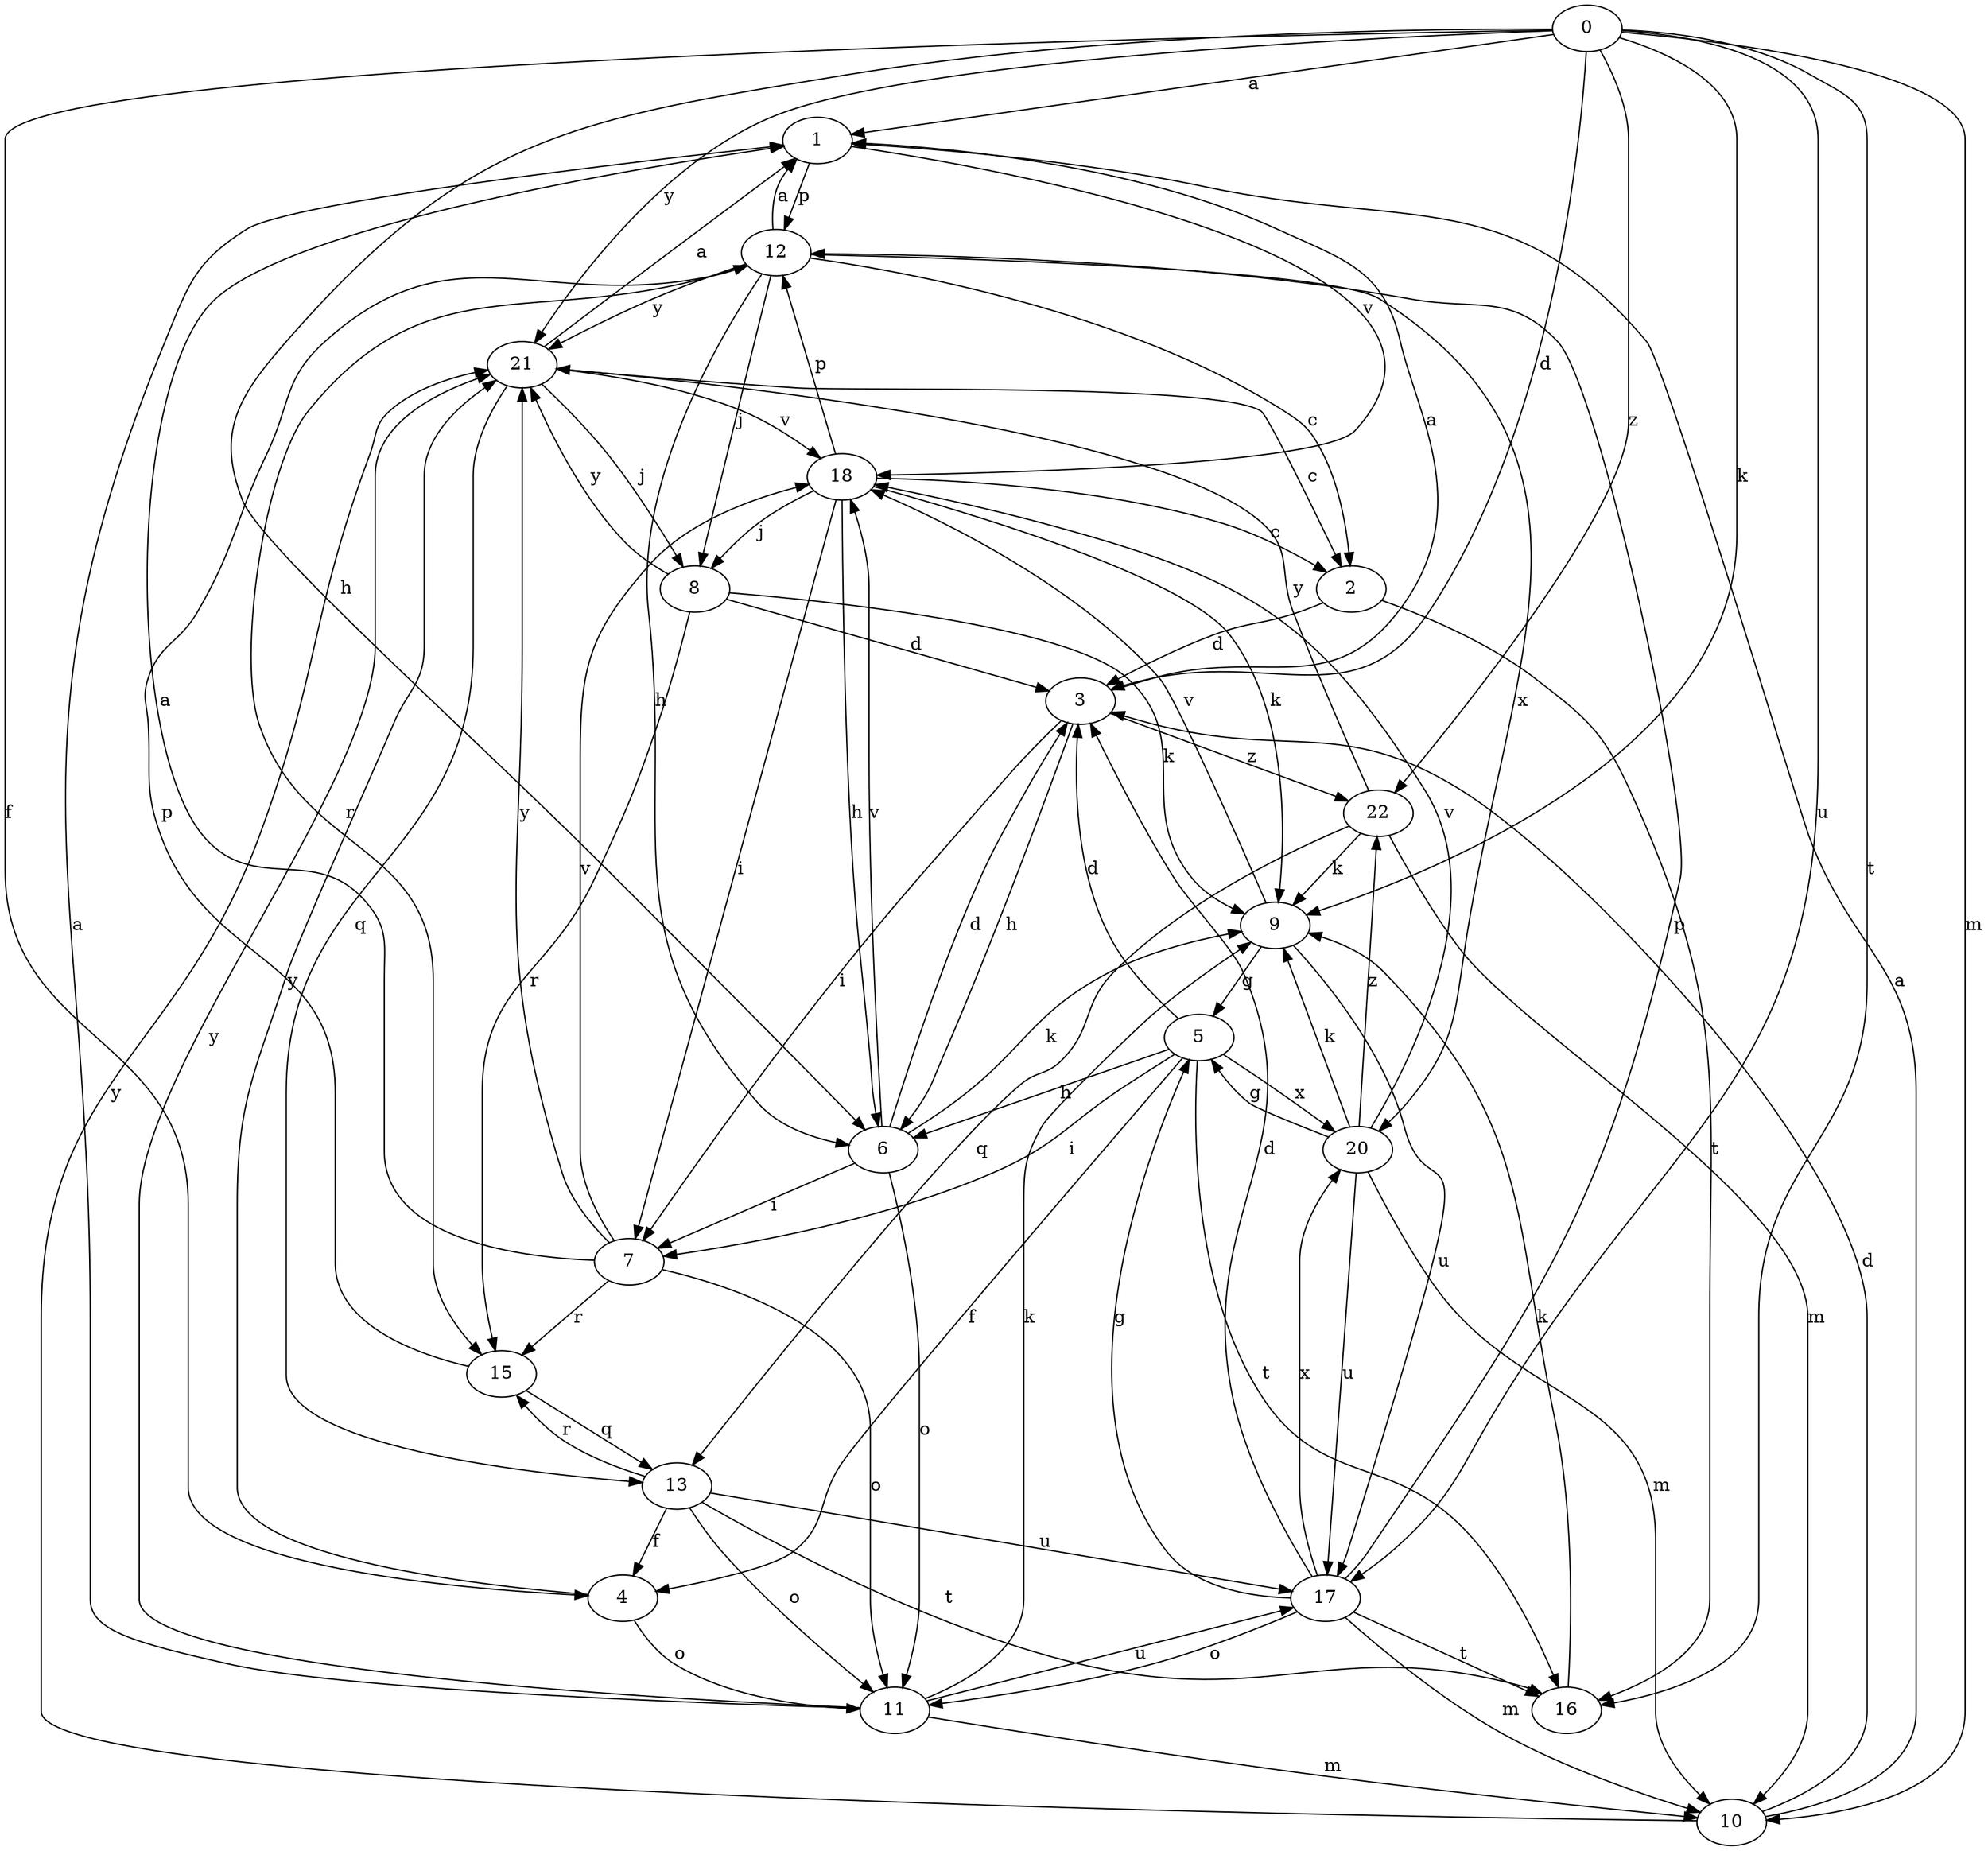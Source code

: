 strict digraph  {
0;
1;
2;
3;
4;
5;
6;
7;
8;
9;
10;
11;
12;
13;
15;
16;
17;
18;
20;
21;
22;
0 -> 1  [label=a];
0 -> 3  [label=d];
0 -> 4  [label=f];
0 -> 6  [label=h];
0 -> 9  [label=k];
0 -> 10  [label=m];
0 -> 16  [label=t];
0 -> 17  [label=u];
0 -> 21  [label=y];
0 -> 22  [label=z];
1 -> 12  [label=p];
1 -> 18  [label=v];
2 -> 3  [label=d];
2 -> 16  [label=t];
3 -> 1  [label=a];
3 -> 6  [label=h];
3 -> 7  [label=i];
3 -> 22  [label=z];
4 -> 11  [label=o];
4 -> 21  [label=y];
5 -> 3  [label=d];
5 -> 4  [label=f];
5 -> 6  [label=h];
5 -> 7  [label=i];
5 -> 16  [label=t];
5 -> 20  [label=x];
6 -> 3  [label=d];
6 -> 7  [label=i];
6 -> 9  [label=k];
6 -> 11  [label=o];
6 -> 18  [label=v];
7 -> 1  [label=a];
7 -> 11  [label=o];
7 -> 15  [label=r];
7 -> 18  [label=v];
7 -> 21  [label=y];
8 -> 3  [label=d];
8 -> 9  [label=k];
8 -> 15  [label=r];
8 -> 21  [label=y];
9 -> 5  [label=g];
9 -> 17  [label=u];
9 -> 18  [label=v];
10 -> 1  [label=a];
10 -> 3  [label=d];
10 -> 21  [label=y];
11 -> 1  [label=a];
11 -> 9  [label=k];
11 -> 10  [label=m];
11 -> 17  [label=u];
11 -> 21  [label=y];
12 -> 1  [label=a];
12 -> 2  [label=c];
12 -> 6  [label=h];
12 -> 8  [label=j];
12 -> 15  [label=r];
12 -> 20  [label=x];
12 -> 21  [label=y];
13 -> 4  [label=f];
13 -> 11  [label=o];
13 -> 15  [label=r];
13 -> 16  [label=t];
13 -> 17  [label=u];
15 -> 12  [label=p];
15 -> 13  [label=q];
16 -> 9  [label=k];
17 -> 3  [label=d];
17 -> 5  [label=g];
17 -> 10  [label=m];
17 -> 11  [label=o];
17 -> 12  [label=p];
17 -> 16  [label=t];
17 -> 20  [label=x];
18 -> 2  [label=c];
18 -> 6  [label=h];
18 -> 7  [label=i];
18 -> 8  [label=j];
18 -> 9  [label=k];
18 -> 12  [label=p];
20 -> 5  [label=g];
20 -> 9  [label=k];
20 -> 10  [label=m];
20 -> 17  [label=u];
20 -> 18  [label=v];
20 -> 22  [label=z];
21 -> 1  [label=a];
21 -> 2  [label=c];
21 -> 8  [label=j];
21 -> 13  [label=q];
21 -> 18  [label=v];
22 -> 9  [label=k];
22 -> 10  [label=m];
22 -> 13  [label=q];
22 -> 21  [label=y];
}
